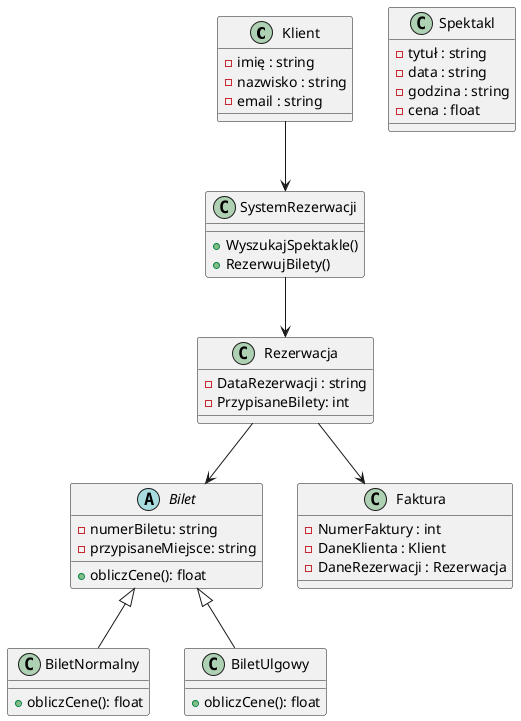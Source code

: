 @startuml

class Klient 
{
    - imię : string
    - nazwisko : string
    - email : string
}

class Spektakl
{
    - tytuł : string
    - data : string
    - godzina : string
    - cena : float
}

abstract class Bilet {
  - numerBiletu: string
  - przypisaneMiejsce: string
  + obliczCene(): float
}

class BiletNormalny {
  + obliczCene(): float
}

class BiletUlgowy {
  + obliczCene(): float
}

class Rezerwacja
{
    - DataRezerwacji : string
    - PrzypisaneBilety: int
}

class Faktura
{
    - NumerFaktury : int  
    - DaneKlienta : Klient
    - DaneRezerwacji : Rezerwacja
}

class SystemRezerwacji
{
    + WyszukajSpektakle()
    + RezerwujBilety()
}

Klient --> SystemRezerwacji
Rezerwacja --> Bilet
Rezerwacja --> Faktura
SystemRezerwacji --> Rezerwacja
Bilet <|-- BiletNormalny
Bilet <|-- BiletUlgowy


@enduml
